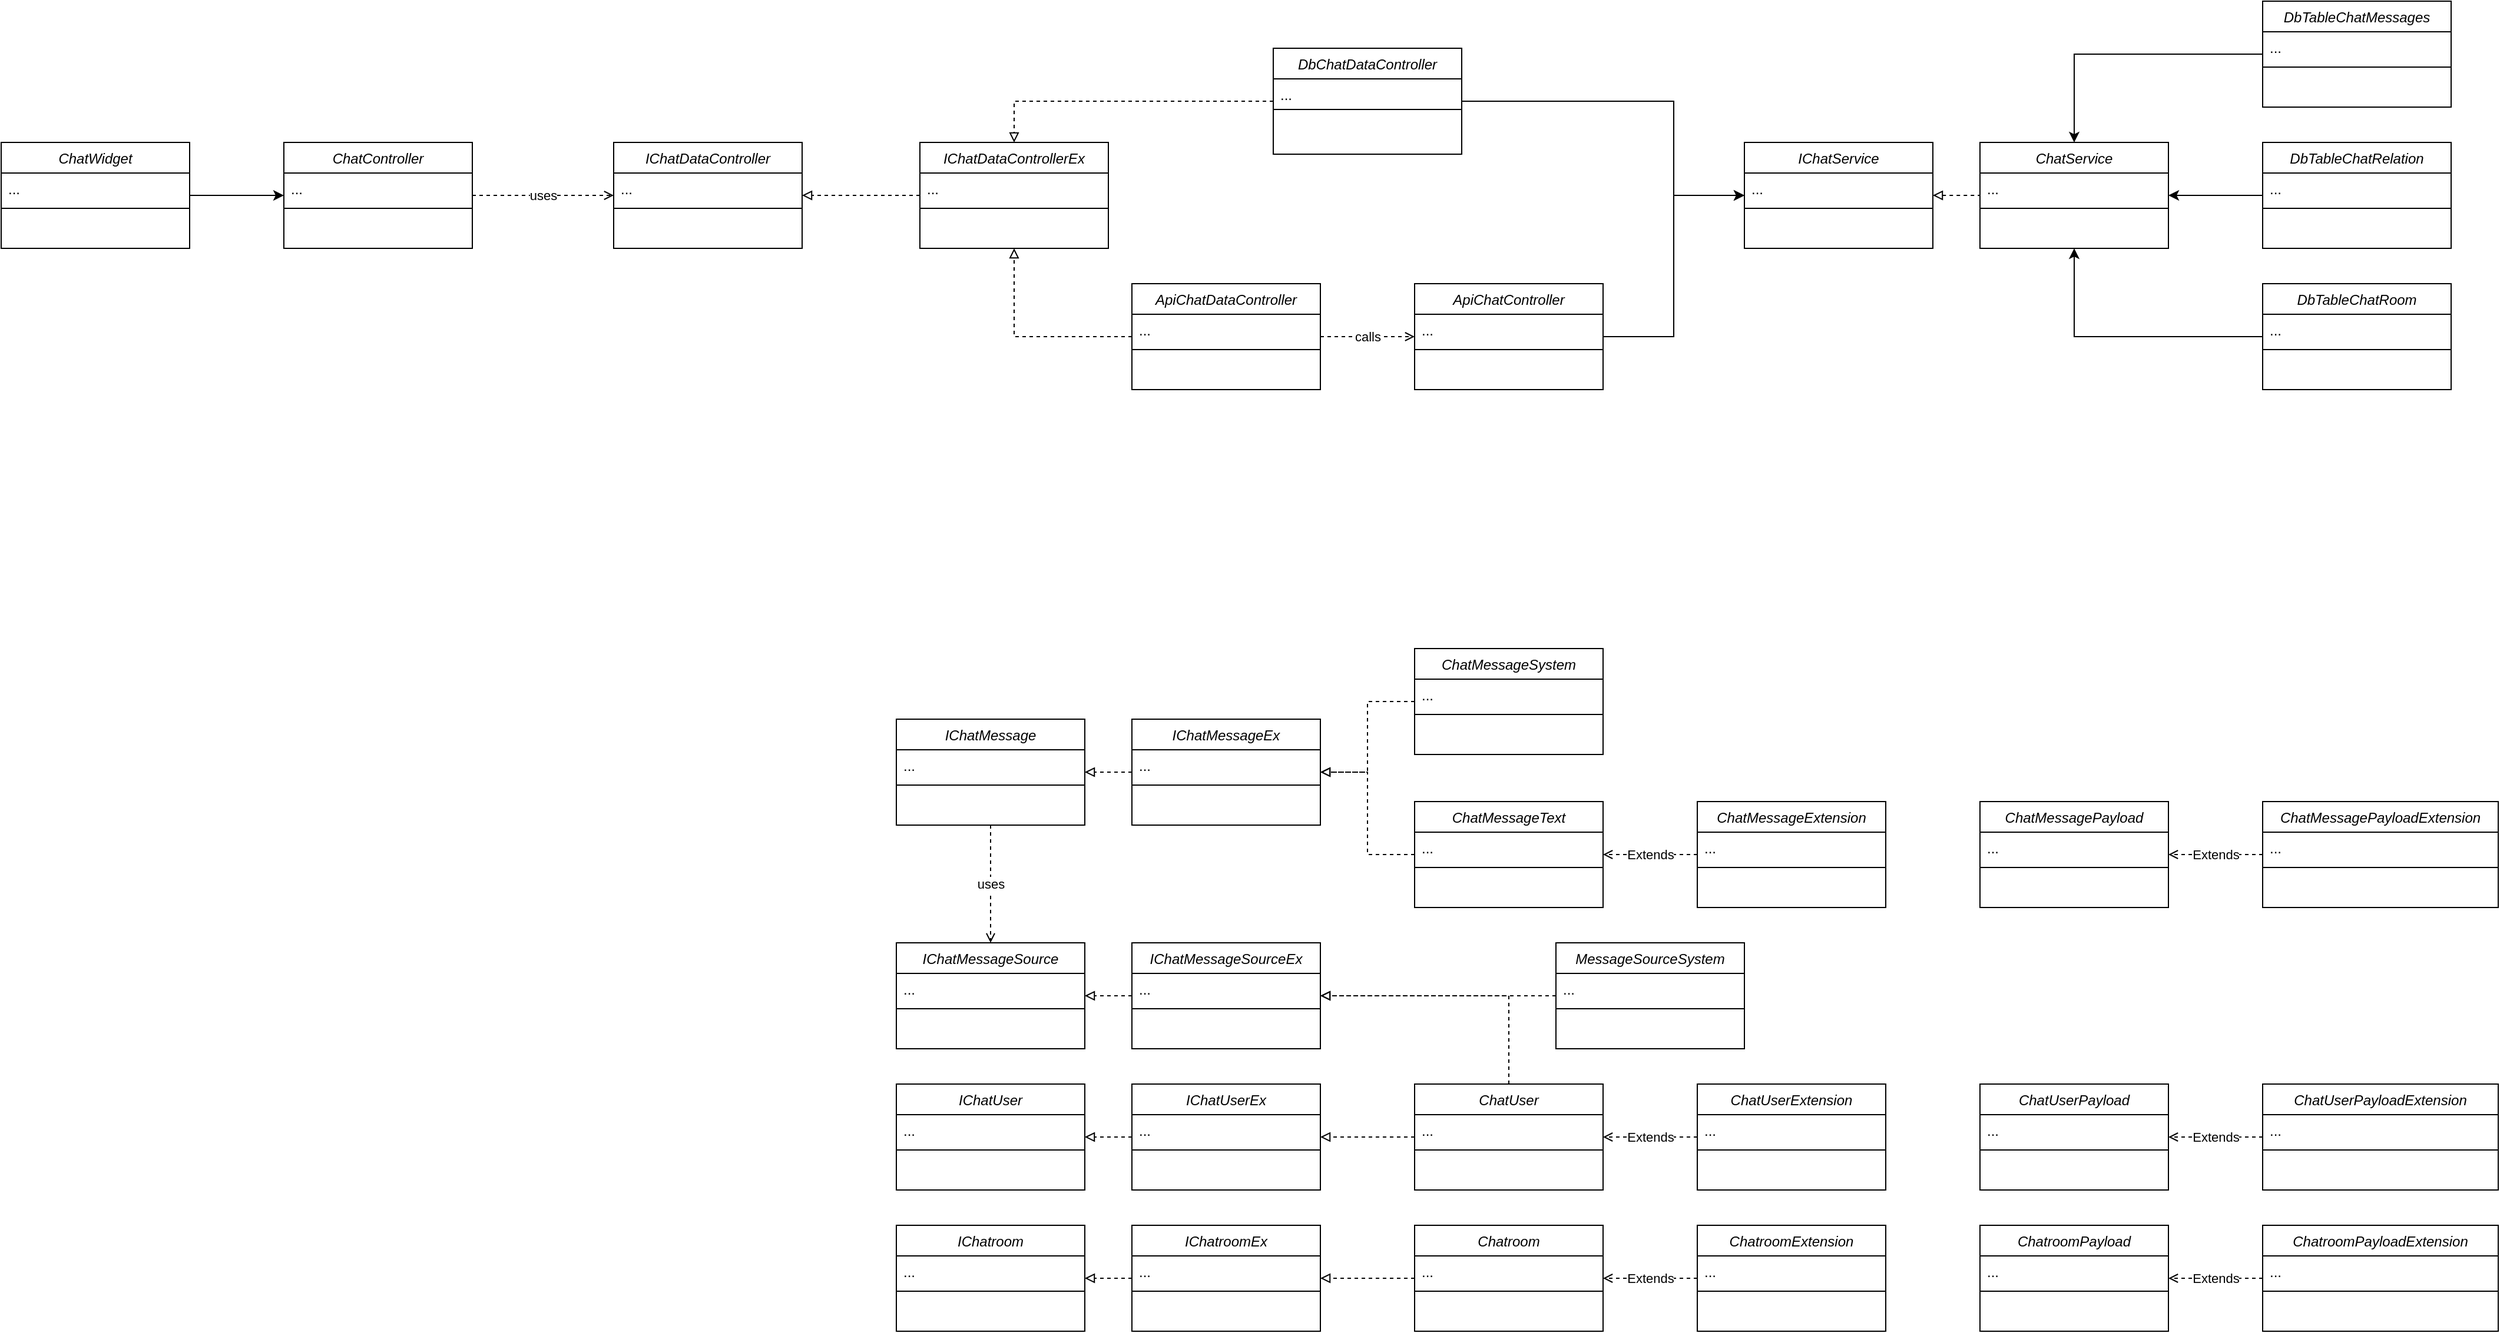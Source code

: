<mxfile version="24.3.1" type="github">
  <diagram id="C5RBs43oDa-KdzZeNtuy" name="Page-1">
    <mxGraphModel dx="3088" dy="738" grid="1" gridSize="10" guides="1" tooltips="1" connect="1" arrows="1" fold="1" page="1" pageScale="1" pageWidth="827" pageHeight="1169" math="0" shadow="0">
      <root>
        <mxCell id="WIyWlLk6GJQsqaUBKTNV-0" />
        <mxCell id="WIyWlLk6GJQsqaUBKTNV-1" parent="WIyWlLk6GJQsqaUBKTNV-0" />
        <mxCell id="uDCpkS0-Snbd7rQJPHkI-6" value="ChatMessagePayload" style="swimlane;fontStyle=2;align=center;verticalAlign=top;childLayout=stackLayout;horizontal=1;startSize=26;horizontalStack=0;resizeParent=1;resizeLast=0;collapsible=1;marginBottom=0;rounded=0;shadow=0;strokeWidth=1;" vertex="1" parent="WIyWlLk6GJQsqaUBKTNV-1">
          <mxGeometry x="400" y="800" width="160" height="90" as="geometry">
            <mxRectangle x="230" y="140" width="160" height="26" as="alternateBounds" />
          </mxGeometry>
        </mxCell>
        <mxCell id="uDCpkS0-Snbd7rQJPHkI-7" value="..." style="text;align=left;verticalAlign=top;spacingLeft=4;spacingRight=4;overflow=hidden;rotatable=0;points=[[0,0.5],[1,0.5]];portConstraint=eastwest;" vertex="1" parent="uDCpkS0-Snbd7rQJPHkI-6">
          <mxGeometry y="26" width="160" height="26" as="geometry" />
        </mxCell>
        <mxCell id="uDCpkS0-Snbd7rQJPHkI-10" value="" style="line;html=1;strokeWidth=1;align=left;verticalAlign=middle;spacingTop=-1;spacingLeft=3;spacingRight=3;rotatable=0;labelPosition=right;points=[];portConstraint=eastwest;" vertex="1" parent="uDCpkS0-Snbd7rQJPHkI-6">
          <mxGeometry y="52" width="160" height="8" as="geometry" />
        </mxCell>
        <mxCell id="uDCpkS0-Snbd7rQJPHkI-70" style="edgeStyle=orthogonalEdgeStyle;rounded=0;orthogonalLoop=1;jettySize=auto;html=1;endArrow=block;endFill=0;dashed=1;" edge="1" parent="WIyWlLk6GJQsqaUBKTNV-1" source="uDCpkS0-Snbd7rQJPHkI-12" target="uDCpkS0-Snbd7rQJPHkI-49">
          <mxGeometry relative="1" as="geometry" />
        </mxCell>
        <mxCell id="uDCpkS0-Snbd7rQJPHkI-12" value="ChatMessageText" style="swimlane;fontStyle=2;align=center;verticalAlign=top;childLayout=stackLayout;horizontal=1;startSize=26;horizontalStack=0;resizeParent=1;resizeLast=0;collapsible=1;marginBottom=0;rounded=0;shadow=0;strokeWidth=1;" vertex="1" parent="WIyWlLk6GJQsqaUBKTNV-1">
          <mxGeometry x="-80" y="800" width="160" height="90" as="geometry">
            <mxRectangle x="230" y="140" width="160" height="26" as="alternateBounds" />
          </mxGeometry>
        </mxCell>
        <mxCell id="uDCpkS0-Snbd7rQJPHkI-13" value="..." style="text;align=left;verticalAlign=top;spacingLeft=4;spacingRight=4;overflow=hidden;rotatable=0;points=[[0,0.5],[1,0.5]];portConstraint=eastwest;" vertex="1" parent="uDCpkS0-Snbd7rQJPHkI-12">
          <mxGeometry y="26" width="160" height="26" as="geometry" />
        </mxCell>
        <mxCell id="uDCpkS0-Snbd7rQJPHkI-14" value="" style="line;html=1;strokeWidth=1;align=left;verticalAlign=middle;spacingTop=-1;spacingLeft=3;spacingRight=3;rotatable=0;labelPosition=right;points=[];portConstraint=eastwest;" vertex="1" parent="uDCpkS0-Snbd7rQJPHkI-12">
          <mxGeometry y="52" width="160" height="8" as="geometry" />
        </mxCell>
        <mxCell id="uDCpkS0-Snbd7rQJPHkI-15" value="ChatMessageExtension" style="swimlane;fontStyle=2;align=center;verticalAlign=top;childLayout=stackLayout;horizontal=1;startSize=26;horizontalStack=0;resizeParent=1;resizeLast=0;collapsible=1;marginBottom=0;rounded=0;shadow=0;strokeWidth=1;" vertex="1" parent="WIyWlLk6GJQsqaUBKTNV-1">
          <mxGeometry x="160" y="800" width="160" height="90" as="geometry">
            <mxRectangle x="230" y="140" width="160" height="26" as="alternateBounds" />
          </mxGeometry>
        </mxCell>
        <mxCell id="uDCpkS0-Snbd7rQJPHkI-16" value="..." style="text;align=left;verticalAlign=top;spacingLeft=4;spacingRight=4;overflow=hidden;rotatable=0;points=[[0,0.5],[1,0.5]];portConstraint=eastwest;" vertex="1" parent="uDCpkS0-Snbd7rQJPHkI-15">
          <mxGeometry y="26" width="160" height="26" as="geometry" />
        </mxCell>
        <mxCell id="uDCpkS0-Snbd7rQJPHkI-17" value="" style="line;html=1;strokeWidth=1;align=left;verticalAlign=middle;spacingTop=-1;spacingLeft=3;spacingRight=3;rotatable=0;labelPosition=right;points=[];portConstraint=eastwest;" vertex="1" parent="uDCpkS0-Snbd7rQJPHkI-15">
          <mxGeometry y="52" width="160" height="8" as="geometry" />
        </mxCell>
        <mxCell id="uDCpkS0-Snbd7rQJPHkI-18" value="ChatroomExtension" style="swimlane;fontStyle=2;align=center;verticalAlign=top;childLayout=stackLayout;horizontal=1;startSize=26;horizontalStack=0;resizeParent=1;resizeLast=0;collapsible=1;marginBottom=0;rounded=0;shadow=0;strokeWidth=1;" vertex="1" parent="WIyWlLk6GJQsqaUBKTNV-1">
          <mxGeometry x="160" y="1160" width="160" height="90" as="geometry">
            <mxRectangle x="230" y="140" width="160" height="26" as="alternateBounds" />
          </mxGeometry>
        </mxCell>
        <mxCell id="uDCpkS0-Snbd7rQJPHkI-19" value="..." style="text;align=left;verticalAlign=top;spacingLeft=4;spacingRight=4;overflow=hidden;rotatable=0;points=[[0,0.5],[1,0.5]];portConstraint=eastwest;" vertex="1" parent="uDCpkS0-Snbd7rQJPHkI-18">
          <mxGeometry y="26" width="160" height="26" as="geometry" />
        </mxCell>
        <mxCell id="uDCpkS0-Snbd7rQJPHkI-20" value="" style="line;html=1;strokeWidth=1;align=left;verticalAlign=middle;spacingTop=-1;spacingLeft=3;spacingRight=3;rotatable=0;labelPosition=right;points=[];portConstraint=eastwest;" vertex="1" parent="uDCpkS0-Snbd7rQJPHkI-18">
          <mxGeometry y="52" width="160" height="8" as="geometry" />
        </mxCell>
        <mxCell id="uDCpkS0-Snbd7rQJPHkI-21" value="ChatUserExtension" style="swimlane;fontStyle=2;align=center;verticalAlign=top;childLayout=stackLayout;horizontal=1;startSize=26;horizontalStack=0;resizeParent=1;resizeLast=0;collapsible=1;marginBottom=0;rounded=0;shadow=0;strokeWidth=1;" vertex="1" parent="WIyWlLk6GJQsqaUBKTNV-1">
          <mxGeometry x="160" y="1040" width="160" height="90" as="geometry">
            <mxRectangle x="230" y="140" width="160" height="26" as="alternateBounds" />
          </mxGeometry>
        </mxCell>
        <mxCell id="uDCpkS0-Snbd7rQJPHkI-22" value="..." style="text;align=left;verticalAlign=top;spacingLeft=4;spacingRight=4;overflow=hidden;rotatable=0;points=[[0,0.5],[1,0.5]];portConstraint=eastwest;" vertex="1" parent="uDCpkS0-Snbd7rQJPHkI-21">
          <mxGeometry y="26" width="160" height="26" as="geometry" />
        </mxCell>
        <mxCell id="uDCpkS0-Snbd7rQJPHkI-23" value="" style="line;html=1;strokeWidth=1;align=left;verticalAlign=middle;spacingTop=-1;spacingLeft=3;spacingRight=3;rotatable=0;labelPosition=right;points=[];portConstraint=eastwest;" vertex="1" parent="uDCpkS0-Snbd7rQJPHkI-21">
          <mxGeometry y="52" width="160" height="8" as="geometry" />
        </mxCell>
        <mxCell id="uDCpkS0-Snbd7rQJPHkI-24" value="ChatroomPayload" style="swimlane;fontStyle=2;align=center;verticalAlign=top;childLayout=stackLayout;horizontal=1;startSize=26;horizontalStack=0;resizeParent=1;resizeLast=0;collapsible=1;marginBottom=0;rounded=0;shadow=0;strokeWidth=1;" vertex="1" parent="WIyWlLk6GJQsqaUBKTNV-1">
          <mxGeometry x="400" y="1160" width="160" height="90" as="geometry">
            <mxRectangle x="230" y="140" width="160" height="26" as="alternateBounds" />
          </mxGeometry>
        </mxCell>
        <mxCell id="uDCpkS0-Snbd7rQJPHkI-25" value="..." style="text;align=left;verticalAlign=top;spacingLeft=4;spacingRight=4;overflow=hidden;rotatable=0;points=[[0,0.5],[1,0.5]];portConstraint=eastwest;" vertex="1" parent="uDCpkS0-Snbd7rQJPHkI-24">
          <mxGeometry y="26" width="160" height="26" as="geometry" />
        </mxCell>
        <mxCell id="uDCpkS0-Snbd7rQJPHkI-26" value="" style="line;html=1;strokeWidth=1;align=left;verticalAlign=middle;spacingTop=-1;spacingLeft=3;spacingRight=3;rotatable=0;labelPosition=right;points=[];portConstraint=eastwest;" vertex="1" parent="uDCpkS0-Snbd7rQJPHkI-24">
          <mxGeometry y="52" width="160" height="8" as="geometry" />
        </mxCell>
        <mxCell id="uDCpkS0-Snbd7rQJPHkI-27" value="ChatUserPayload" style="swimlane;fontStyle=2;align=center;verticalAlign=top;childLayout=stackLayout;horizontal=1;startSize=26;horizontalStack=0;resizeParent=1;resizeLast=0;collapsible=1;marginBottom=0;rounded=0;shadow=0;strokeWidth=1;" vertex="1" parent="WIyWlLk6GJQsqaUBKTNV-1">
          <mxGeometry x="400" y="1040" width="160" height="90" as="geometry">
            <mxRectangle x="230" y="140" width="160" height="26" as="alternateBounds" />
          </mxGeometry>
        </mxCell>
        <mxCell id="uDCpkS0-Snbd7rQJPHkI-28" value="..." style="text;align=left;verticalAlign=top;spacingLeft=4;spacingRight=4;overflow=hidden;rotatable=0;points=[[0,0.5],[1,0.5]];portConstraint=eastwest;" vertex="1" parent="uDCpkS0-Snbd7rQJPHkI-27">
          <mxGeometry y="26" width="160" height="26" as="geometry" />
        </mxCell>
        <mxCell id="uDCpkS0-Snbd7rQJPHkI-29" value="" style="line;html=1;strokeWidth=1;align=left;verticalAlign=middle;spacingTop=-1;spacingLeft=3;spacingRight=3;rotatable=0;labelPosition=right;points=[];portConstraint=eastwest;" vertex="1" parent="uDCpkS0-Snbd7rQJPHkI-27">
          <mxGeometry y="52" width="160" height="8" as="geometry" />
        </mxCell>
        <mxCell id="uDCpkS0-Snbd7rQJPHkI-62" value="Extends" style="edgeStyle=orthogonalEdgeStyle;rounded=0;orthogonalLoop=1;jettySize=auto;html=1;endArrow=open;endFill=0;dashed=1;" edge="1" parent="WIyWlLk6GJQsqaUBKTNV-1" source="uDCpkS0-Snbd7rQJPHkI-30" target="uDCpkS0-Snbd7rQJPHkI-6">
          <mxGeometry relative="1" as="geometry" />
        </mxCell>
        <mxCell id="uDCpkS0-Snbd7rQJPHkI-30" value="ChatMessagePayloadExtension" style="swimlane;fontStyle=2;align=center;verticalAlign=top;childLayout=stackLayout;horizontal=1;startSize=26;horizontalStack=0;resizeParent=1;resizeLast=0;collapsible=1;marginBottom=0;rounded=0;shadow=0;strokeWidth=1;" vertex="1" parent="WIyWlLk6GJQsqaUBKTNV-1">
          <mxGeometry x="640" y="800" width="200" height="90" as="geometry">
            <mxRectangle x="230" y="140" width="160" height="26" as="alternateBounds" />
          </mxGeometry>
        </mxCell>
        <mxCell id="uDCpkS0-Snbd7rQJPHkI-31" value="..." style="text;align=left;verticalAlign=top;spacingLeft=4;spacingRight=4;overflow=hidden;rotatable=0;points=[[0,0.5],[1,0.5]];portConstraint=eastwest;" vertex="1" parent="uDCpkS0-Snbd7rQJPHkI-30">
          <mxGeometry y="26" width="200" height="26" as="geometry" />
        </mxCell>
        <mxCell id="uDCpkS0-Snbd7rQJPHkI-32" value="" style="line;html=1;strokeWidth=1;align=left;verticalAlign=middle;spacingTop=-1;spacingLeft=3;spacingRight=3;rotatable=0;labelPosition=right;points=[];portConstraint=eastwest;" vertex="1" parent="uDCpkS0-Snbd7rQJPHkI-30">
          <mxGeometry y="52" width="200" height="8" as="geometry" />
        </mxCell>
        <mxCell id="uDCpkS0-Snbd7rQJPHkI-33" value="ChatroomPayloadExtension" style="swimlane;fontStyle=2;align=center;verticalAlign=top;childLayout=stackLayout;horizontal=1;startSize=26;horizontalStack=0;resizeParent=1;resizeLast=0;collapsible=1;marginBottom=0;rounded=0;shadow=0;strokeWidth=1;" vertex="1" parent="WIyWlLk6GJQsqaUBKTNV-1">
          <mxGeometry x="640" y="1160" width="200" height="90" as="geometry">
            <mxRectangle x="230" y="140" width="160" height="26" as="alternateBounds" />
          </mxGeometry>
        </mxCell>
        <mxCell id="uDCpkS0-Snbd7rQJPHkI-34" value="..." style="text;align=left;verticalAlign=top;spacingLeft=4;spacingRight=4;overflow=hidden;rotatable=0;points=[[0,0.5],[1,0.5]];portConstraint=eastwest;" vertex="1" parent="uDCpkS0-Snbd7rQJPHkI-33">
          <mxGeometry y="26" width="200" height="26" as="geometry" />
        </mxCell>
        <mxCell id="uDCpkS0-Snbd7rQJPHkI-35" value="" style="line;html=1;strokeWidth=1;align=left;verticalAlign=middle;spacingTop=-1;spacingLeft=3;spacingRight=3;rotatable=0;labelPosition=right;points=[];portConstraint=eastwest;" vertex="1" parent="uDCpkS0-Snbd7rQJPHkI-33">
          <mxGeometry y="52" width="200" height="8" as="geometry" />
        </mxCell>
        <mxCell id="uDCpkS0-Snbd7rQJPHkI-36" value="ChatUserPayloadExtension" style="swimlane;fontStyle=2;align=center;verticalAlign=top;childLayout=stackLayout;horizontal=1;startSize=26;horizontalStack=0;resizeParent=1;resizeLast=0;collapsible=1;marginBottom=0;rounded=0;shadow=0;strokeWidth=1;" vertex="1" parent="WIyWlLk6GJQsqaUBKTNV-1">
          <mxGeometry x="640" y="1040" width="200" height="90" as="geometry">
            <mxRectangle x="230" y="140" width="160" height="26" as="alternateBounds" />
          </mxGeometry>
        </mxCell>
        <mxCell id="uDCpkS0-Snbd7rQJPHkI-37" value="..." style="text;align=left;verticalAlign=top;spacingLeft=4;spacingRight=4;overflow=hidden;rotatable=0;points=[[0,0.5],[1,0.5]];portConstraint=eastwest;" vertex="1" parent="uDCpkS0-Snbd7rQJPHkI-36">
          <mxGeometry y="26" width="200" height="26" as="geometry" />
        </mxCell>
        <mxCell id="uDCpkS0-Snbd7rQJPHkI-38" value="" style="line;html=1;strokeWidth=1;align=left;verticalAlign=middle;spacingTop=-1;spacingLeft=3;spacingRight=3;rotatable=0;labelPosition=right;points=[];portConstraint=eastwest;" vertex="1" parent="uDCpkS0-Snbd7rQJPHkI-36">
          <mxGeometry y="52" width="200" height="8" as="geometry" />
        </mxCell>
        <mxCell id="uDCpkS0-Snbd7rQJPHkI-71" style="edgeStyle=orthogonalEdgeStyle;rounded=0;orthogonalLoop=1;jettySize=auto;html=1;endArrow=block;endFill=0;dashed=1;" edge="1" parent="WIyWlLk6GJQsqaUBKTNV-1" source="uDCpkS0-Snbd7rQJPHkI-39" target="uDCpkS0-Snbd7rQJPHkI-52">
          <mxGeometry relative="1" as="geometry" />
        </mxCell>
        <mxCell id="uDCpkS0-Snbd7rQJPHkI-39" value="Chatroom" style="swimlane;fontStyle=2;align=center;verticalAlign=top;childLayout=stackLayout;horizontal=1;startSize=26;horizontalStack=0;resizeParent=1;resizeLast=0;collapsible=1;marginBottom=0;rounded=0;shadow=0;strokeWidth=1;" vertex="1" parent="WIyWlLk6GJQsqaUBKTNV-1">
          <mxGeometry x="-80" y="1160" width="160" height="90" as="geometry">
            <mxRectangle x="230" y="140" width="160" height="26" as="alternateBounds" />
          </mxGeometry>
        </mxCell>
        <mxCell id="uDCpkS0-Snbd7rQJPHkI-40" value="..." style="text;align=left;verticalAlign=top;spacingLeft=4;spacingRight=4;overflow=hidden;rotatable=0;points=[[0,0.5],[1,0.5]];portConstraint=eastwest;" vertex="1" parent="uDCpkS0-Snbd7rQJPHkI-39">
          <mxGeometry y="26" width="160" height="26" as="geometry" />
        </mxCell>
        <mxCell id="uDCpkS0-Snbd7rQJPHkI-41" value="" style="line;html=1;strokeWidth=1;align=left;verticalAlign=middle;spacingTop=-1;spacingLeft=3;spacingRight=3;rotatable=0;labelPosition=right;points=[];portConstraint=eastwest;" vertex="1" parent="uDCpkS0-Snbd7rQJPHkI-39">
          <mxGeometry y="52" width="160" height="8" as="geometry" />
        </mxCell>
        <mxCell id="uDCpkS0-Snbd7rQJPHkI-72" style="edgeStyle=orthogonalEdgeStyle;rounded=0;orthogonalLoop=1;jettySize=auto;html=1;endArrow=block;endFill=0;dashed=1;" edge="1" parent="WIyWlLk6GJQsqaUBKTNV-1" source="uDCpkS0-Snbd7rQJPHkI-42" target="uDCpkS0-Snbd7rQJPHkI-58">
          <mxGeometry relative="1" as="geometry" />
        </mxCell>
        <mxCell id="uDCpkS0-Snbd7rQJPHkI-93" style="edgeStyle=orthogonalEdgeStyle;rounded=0;orthogonalLoop=1;jettySize=auto;html=1;endArrow=block;endFill=0;dashed=1;" edge="1" parent="WIyWlLk6GJQsqaUBKTNV-1" source="uDCpkS0-Snbd7rQJPHkI-42" target="uDCpkS0-Snbd7rQJPHkI-86">
          <mxGeometry relative="1" as="geometry">
            <Array as="points">
              <mxPoint y="965" />
            </Array>
          </mxGeometry>
        </mxCell>
        <mxCell id="uDCpkS0-Snbd7rQJPHkI-42" value="ChatUser" style="swimlane;fontStyle=2;align=center;verticalAlign=top;childLayout=stackLayout;horizontal=1;startSize=26;horizontalStack=0;resizeParent=1;resizeLast=0;collapsible=1;marginBottom=0;rounded=0;shadow=0;strokeWidth=1;" vertex="1" parent="WIyWlLk6GJQsqaUBKTNV-1">
          <mxGeometry x="-80" y="1040" width="160" height="90" as="geometry">
            <mxRectangle x="230" y="140" width="160" height="26" as="alternateBounds" />
          </mxGeometry>
        </mxCell>
        <mxCell id="uDCpkS0-Snbd7rQJPHkI-43" value="..." style="text;align=left;verticalAlign=top;spacingLeft=4;spacingRight=4;overflow=hidden;rotatable=0;points=[[0,0.5],[1,0.5]];portConstraint=eastwest;" vertex="1" parent="uDCpkS0-Snbd7rQJPHkI-42">
          <mxGeometry y="26" width="160" height="26" as="geometry" />
        </mxCell>
        <mxCell id="uDCpkS0-Snbd7rQJPHkI-44" value="" style="line;html=1;strokeWidth=1;align=left;verticalAlign=middle;spacingTop=-1;spacingLeft=3;spacingRight=3;rotatable=0;labelPosition=right;points=[];portConstraint=eastwest;" vertex="1" parent="uDCpkS0-Snbd7rQJPHkI-42">
          <mxGeometry y="52" width="160" height="8" as="geometry" />
        </mxCell>
        <mxCell id="uDCpkS0-Snbd7rQJPHkI-69" style="edgeStyle=orthogonalEdgeStyle;rounded=0;orthogonalLoop=1;jettySize=auto;html=1;endArrow=block;endFill=0;dashed=1;" edge="1" parent="WIyWlLk6GJQsqaUBKTNV-1" source="uDCpkS0-Snbd7rQJPHkI-45" target="uDCpkS0-Snbd7rQJPHkI-49">
          <mxGeometry relative="1" as="geometry" />
        </mxCell>
        <mxCell id="uDCpkS0-Snbd7rQJPHkI-45" value="ChatMessageSystem" style="swimlane;fontStyle=2;align=center;verticalAlign=top;childLayout=stackLayout;horizontal=1;startSize=26;horizontalStack=0;resizeParent=1;resizeLast=0;collapsible=1;marginBottom=0;rounded=0;shadow=0;strokeWidth=1;" vertex="1" parent="WIyWlLk6GJQsqaUBKTNV-1">
          <mxGeometry x="-80" y="670" width="160" height="90" as="geometry">
            <mxRectangle x="230" y="140" width="160" height="26" as="alternateBounds" />
          </mxGeometry>
        </mxCell>
        <mxCell id="uDCpkS0-Snbd7rQJPHkI-46" value="..." style="text;align=left;verticalAlign=top;spacingLeft=4;spacingRight=4;overflow=hidden;rotatable=0;points=[[0,0.5],[1,0.5]];portConstraint=eastwest;" vertex="1" parent="uDCpkS0-Snbd7rQJPHkI-45">
          <mxGeometry y="26" width="160" height="26" as="geometry" />
        </mxCell>
        <mxCell id="uDCpkS0-Snbd7rQJPHkI-47" value="" style="line;html=1;strokeWidth=1;align=left;verticalAlign=middle;spacingTop=-1;spacingLeft=3;spacingRight=3;rotatable=0;labelPosition=right;points=[];portConstraint=eastwest;" vertex="1" parent="uDCpkS0-Snbd7rQJPHkI-45">
          <mxGeometry y="52" width="160" height="8" as="geometry" />
        </mxCell>
        <mxCell id="uDCpkS0-Snbd7rQJPHkI-83" style="edgeStyle=orthogonalEdgeStyle;rounded=0;orthogonalLoop=1;jettySize=auto;html=1;endArrow=block;endFill=0;dashed=1;" edge="1" parent="WIyWlLk6GJQsqaUBKTNV-1" source="uDCpkS0-Snbd7rQJPHkI-49" target="uDCpkS0-Snbd7rQJPHkI-73">
          <mxGeometry relative="1" as="geometry" />
        </mxCell>
        <mxCell id="uDCpkS0-Snbd7rQJPHkI-49" value="IChatMessageEx" style="swimlane;fontStyle=2;align=center;verticalAlign=top;childLayout=stackLayout;horizontal=1;startSize=26;horizontalStack=0;resizeParent=1;resizeLast=0;collapsible=1;marginBottom=0;rounded=0;shadow=0;strokeWidth=1;" vertex="1" parent="WIyWlLk6GJQsqaUBKTNV-1">
          <mxGeometry x="-320" y="730" width="160" height="90" as="geometry">
            <mxRectangle x="230" y="140" width="160" height="26" as="alternateBounds" />
          </mxGeometry>
        </mxCell>
        <mxCell id="uDCpkS0-Snbd7rQJPHkI-50" value="..." style="text;align=left;verticalAlign=top;spacingLeft=4;spacingRight=4;overflow=hidden;rotatable=0;points=[[0,0.5],[1,0.5]];portConstraint=eastwest;" vertex="1" parent="uDCpkS0-Snbd7rQJPHkI-49">
          <mxGeometry y="26" width="160" height="26" as="geometry" />
        </mxCell>
        <mxCell id="uDCpkS0-Snbd7rQJPHkI-51" value="" style="line;html=1;strokeWidth=1;align=left;verticalAlign=middle;spacingTop=-1;spacingLeft=3;spacingRight=3;rotatable=0;labelPosition=right;points=[];portConstraint=eastwest;" vertex="1" parent="uDCpkS0-Snbd7rQJPHkI-49">
          <mxGeometry y="52" width="160" height="8" as="geometry" />
        </mxCell>
        <mxCell id="uDCpkS0-Snbd7rQJPHkI-82" style="edgeStyle=orthogonalEdgeStyle;rounded=0;orthogonalLoop=1;jettySize=auto;html=1;endArrow=block;endFill=0;dashed=1;" edge="1" parent="WIyWlLk6GJQsqaUBKTNV-1" source="uDCpkS0-Snbd7rQJPHkI-52" target="uDCpkS0-Snbd7rQJPHkI-76">
          <mxGeometry relative="1" as="geometry" />
        </mxCell>
        <mxCell id="uDCpkS0-Snbd7rQJPHkI-52" value="IChatroomEx" style="swimlane;fontStyle=2;align=center;verticalAlign=top;childLayout=stackLayout;horizontal=1;startSize=26;horizontalStack=0;resizeParent=1;resizeLast=0;collapsible=1;marginBottom=0;rounded=0;shadow=0;strokeWidth=1;" vertex="1" parent="WIyWlLk6GJQsqaUBKTNV-1">
          <mxGeometry x="-320" y="1160" width="160" height="90" as="geometry">
            <mxRectangle x="230" y="140" width="160" height="26" as="alternateBounds" />
          </mxGeometry>
        </mxCell>
        <mxCell id="uDCpkS0-Snbd7rQJPHkI-53" value="..." style="text;align=left;verticalAlign=top;spacingLeft=4;spacingRight=4;overflow=hidden;rotatable=0;points=[[0,0.5],[1,0.5]];portConstraint=eastwest;" vertex="1" parent="uDCpkS0-Snbd7rQJPHkI-52">
          <mxGeometry y="26" width="160" height="26" as="geometry" />
        </mxCell>
        <mxCell id="uDCpkS0-Snbd7rQJPHkI-54" value="" style="line;html=1;strokeWidth=1;align=left;verticalAlign=middle;spacingTop=-1;spacingLeft=3;spacingRight=3;rotatable=0;labelPosition=right;points=[];portConstraint=eastwest;" vertex="1" parent="uDCpkS0-Snbd7rQJPHkI-52">
          <mxGeometry y="52" width="160" height="8" as="geometry" />
        </mxCell>
        <mxCell id="uDCpkS0-Snbd7rQJPHkI-84" style="edgeStyle=orthogonalEdgeStyle;rounded=0;orthogonalLoop=1;jettySize=auto;html=1;endArrow=block;endFill=0;dashed=1;" edge="1" parent="WIyWlLk6GJQsqaUBKTNV-1" source="uDCpkS0-Snbd7rQJPHkI-58" target="uDCpkS0-Snbd7rQJPHkI-79">
          <mxGeometry relative="1" as="geometry" />
        </mxCell>
        <mxCell id="uDCpkS0-Snbd7rQJPHkI-58" value="IChatUserEx" style="swimlane;fontStyle=2;align=center;verticalAlign=top;childLayout=stackLayout;horizontal=1;startSize=26;horizontalStack=0;resizeParent=1;resizeLast=0;collapsible=1;marginBottom=0;rounded=0;shadow=0;strokeWidth=1;" vertex="1" parent="WIyWlLk6GJQsqaUBKTNV-1">
          <mxGeometry x="-320" y="1040" width="160" height="90" as="geometry">
            <mxRectangle x="230" y="140" width="160" height="26" as="alternateBounds" />
          </mxGeometry>
        </mxCell>
        <mxCell id="uDCpkS0-Snbd7rQJPHkI-59" value="..." style="text;align=left;verticalAlign=top;spacingLeft=4;spacingRight=4;overflow=hidden;rotatable=0;points=[[0,0.5],[1,0.5]];portConstraint=eastwest;" vertex="1" parent="uDCpkS0-Snbd7rQJPHkI-58">
          <mxGeometry y="26" width="160" height="26" as="geometry" />
        </mxCell>
        <mxCell id="uDCpkS0-Snbd7rQJPHkI-60" value="" style="line;html=1;strokeWidth=1;align=left;verticalAlign=middle;spacingTop=-1;spacingLeft=3;spacingRight=3;rotatable=0;labelPosition=right;points=[];portConstraint=eastwest;" vertex="1" parent="uDCpkS0-Snbd7rQJPHkI-58">
          <mxGeometry y="52" width="160" height="8" as="geometry" />
        </mxCell>
        <mxCell id="uDCpkS0-Snbd7rQJPHkI-63" value="Extends" style="edgeStyle=orthogonalEdgeStyle;rounded=0;orthogonalLoop=1;jettySize=auto;html=1;endArrow=open;endFill=0;dashed=1;" edge="1" parent="WIyWlLk6GJQsqaUBKTNV-1" source="uDCpkS0-Snbd7rQJPHkI-33" target="uDCpkS0-Snbd7rQJPHkI-24">
          <mxGeometry relative="1" as="geometry">
            <mxPoint x="640" y="1200" as="sourcePoint" />
            <mxPoint x="560" y="1200" as="targetPoint" />
          </mxGeometry>
        </mxCell>
        <mxCell id="uDCpkS0-Snbd7rQJPHkI-64" value="Extends" style="edgeStyle=orthogonalEdgeStyle;rounded=0;orthogonalLoop=1;jettySize=auto;html=1;endArrow=open;endFill=0;dashed=1;" edge="1" parent="WIyWlLk6GJQsqaUBKTNV-1" source="uDCpkS0-Snbd7rQJPHkI-36" target="uDCpkS0-Snbd7rQJPHkI-27">
          <mxGeometry relative="1" as="geometry">
            <mxPoint x="660" y="865" as="sourcePoint" />
            <mxPoint x="580" y="865" as="targetPoint" />
          </mxGeometry>
        </mxCell>
        <mxCell id="uDCpkS0-Snbd7rQJPHkI-66" value="Extends" style="edgeStyle=orthogonalEdgeStyle;rounded=0;orthogonalLoop=1;jettySize=auto;html=1;endArrow=open;endFill=0;dashed=1;" edge="1" parent="WIyWlLk6GJQsqaUBKTNV-1" source="uDCpkS0-Snbd7rQJPHkI-15" target="uDCpkS0-Snbd7rQJPHkI-12">
          <mxGeometry relative="1" as="geometry">
            <mxPoint x="670" y="875" as="sourcePoint" />
            <mxPoint x="590" y="875" as="targetPoint" />
          </mxGeometry>
        </mxCell>
        <mxCell id="uDCpkS0-Snbd7rQJPHkI-67" value="Extends" style="edgeStyle=orthogonalEdgeStyle;rounded=0;orthogonalLoop=1;jettySize=auto;html=1;endArrow=open;endFill=0;dashed=1;" edge="1" parent="WIyWlLk6GJQsqaUBKTNV-1" source="uDCpkS0-Snbd7rQJPHkI-18" target="uDCpkS0-Snbd7rQJPHkI-39">
          <mxGeometry relative="1" as="geometry">
            <mxPoint x="170" y="1095" as="sourcePoint" />
            <mxPoint x="90" y="1095" as="targetPoint" />
          </mxGeometry>
        </mxCell>
        <mxCell id="uDCpkS0-Snbd7rQJPHkI-68" value="Extends" style="edgeStyle=orthogonalEdgeStyle;rounded=0;orthogonalLoop=1;jettySize=auto;html=1;endArrow=open;endFill=0;dashed=1;" edge="1" parent="WIyWlLk6GJQsqaUBKTNV-1" source="uDCpkS0-Snbd7rQJPHkI-21" target="uDCpkS0-Snbd7rQJPHkI-42">
          <mxGeometry relative="1" as="geometry">
            <mxPoint x="180" y="865" as="sourcePoint" />
            <mxPoint x="100" y="865" as="targetPoint" />
          </mxGeometry>
        </mxCell>
        <mxCell id="uDCpkS0-Snbd7rQJPHkI-92" value="uses" style="edgeStyle=orthogonalEdgeStyle;rounded=0;orthogonalLoop=1;jettySize=auto;html=1;endArrow=open;endFill=0;dashed=1;" edge="1" parent="WIyWlLk6GJQsqaUBKTNV-1" source="uDCpkS0-Snbd7rQJPHkI-73" target="uDCpkS0-Snbd7rQJPHkI-89">
          <mxGeometry relative="1" as="geometry" />
        </mxCell>
        <mxCell id="uDCpkS0-Snbd7rQJPHkI-73" value="IChatMessage" style="swimlane;fontStyle=2;align=center;verticalAlign=top;childLayout=stackLayout;horizontal=1;startSize=26;horizontalStack=0;resizeParent=1;resizeLast=0;collapsible=1;marginBottom=0;rounded=0;shadow=0;strokeWidth=1;" vertex="1" parent="WIyWlLk6GJQsqaUBKTNV-1">
          <mxGeometry x="-520" y="730" width="160" height="90" as="geometry">
            <mxRectangle x="230" y="140" width="160" height="26" as="alternateBounds" />
          </mxGeometry>
        </mxCell>
        <mxCell id="uDCpkS0-Snbd7rQJPHkI-74" value="..." style="text;align=left;verticalAlign=top;spacingLeft=4;spacingRight=4;overflow=hidden;rotatable=0;points=[[0,0.5],[1,0.5]];portConstraint=eastwest;" vertex="1" parent="uDCpkS0-Snbd7rQJPHkI-73">
          <mxGeometry y="26" width="160" height="26" as="geometry" />
        </mxCell>
        <mxCell id="uDCpkS0-Snbd7rQJPHkI-75" value="" style="line;html=1;strokeWidth=1;align=left;verticalAlign=middle;spacingTop=-1;spacingLeft=3;spacingRight=3;rotatable=0;labelPosition=right;points=[];portConstraint=eastwest;" vertex="1" parent="uDCpkS0-Snbd7rQJPHkI-73">
          <mxGeometry y="52" width="160" height="8" as="geometry" />
        </mxCell>
        <mxCell id="uDCpkS0-Snbd7rQJPHkI-76" value="IChatroom" style="swimlane;fontStyle=2;align=center;verticalAlign=top;childLayout=stackLayout;horizontal=1;startSize=26;horizontalStack=0;resizeParent=1;resizeLast=0;collapsible=1;marginBottom=0;rounded=0;shadow=0;strokeWidth=1;" vertex="1" parent="WIyWlLk6GJQsqaUBKTNV-1">
          <mxGeometry x="-520" y="1160" width="160" height="90" as="geometry">
            <mxRectangle x="230" y="140" width="160" height="26" as="alternateBounds" />
          </mxGeometry>
        </mxCell>
        <mxCell id="uDCpkS0-Snbd7rQJPHkI-77" value="..." style="text;align=left;verticalAlign=top;spacingLeft=4;spacingRight=4;overflow=hidden;rotatable=0;points=[[0,0.5],[1,0.5]];portConstraint=eastwest;" vertex="1" parent="uDCpkS0-Snbd7rQJPHkI-76">
          <mxGeometry y="26" width="160" height="26" as="geometry" />
        </mxCell>
        <mxCell id="uDCpkS0-Snbd7rQJPHkI-78" value="" style="line;html=1;strokeWidth=1;align=left;verticalAlign=middle;spacingTop=-1;spacingLeft=3;spacingRight=3;rotatable=0;labelPosition=right;points=[];portConstraint=eastwest;" vertex="1" parent="uDCpkS0-Snbd7rQJPHkI-76">
          <mxGeometry y="52" width="160" height="8" as="geometry" />
        </mxCell>
        <mxCell id="uDCpkS0-Snbd7rQJPHkI-79" value="IChatUser" style="swimlane;fontStyle=2;align=center;verticalAlign=top;childLayout=stackLayout;horizontal=1;startSize=26;horizontalStack=0;resizeParent=1;resizeLast=0;collapsible=1;marginBottom=0;rounded=0;shadow=0;strokeWidth=1;" vertex="1" parent="WIyWlLk6GJQsqaUBKTNV-1">
          <mxGeometry x="-520" y="1040" width="160" height="90" as="geometry">
            <mxRectangle x="230" y="140" width="160" height="26" as="alternateBounds" />
          </mxGeometry>
        </mxCell>
        <mxCell id="uDCpkS0-Snbd7rQJPHkI-80" value="..." style="text;align=left;verticalAlign=top;spacingLeft=4;spacingRight=4;overflow=hidden;rotatable=0;points=[[0,0.5],[1,0.5]];portConstraint=eastwest;" vertex="1" parent="uDCpkS0-Snbd7rQJPHkI-79">
          <mxGeometry y="26" width="160" height="26" as="geometry" />
        </mxCell>
        <mxCell id="uDCpkS0-Snbd7rQJPHkI-81" value="" style="line;html=1;strokeWidth=1;align=left;verticalAlign=middle;spacingTop=-1;spacingLeft=3;spacingRight=3;rotatable=0;labelPosition=right;points=[];portConstraint=eastwest;" vertex="1" parent="uDCpkS0-Snbd7rQJPHkI-79">
          <mxGeometry y="52" width="160" height="8" as="geometry" />
        </mxCell>
        <mxCell id="uDCpkS0-Snbd7rQJPHkI-85" style="edgeStyle=orthogonalEdgeStyle;rounded=0;orthogonalLoop=1;jettySize=auto;html=1;endArrow=block;endFill=0;dashed=1;" edge="1" parent="WIyWlLk6GJQsqaUBKTNV-1" source="uDCpkS0-Snbd7rQJPHkI-86" target="uDCpkS0-Snbd7rQJPHkI-89">
          <mxGeometry relative="1" as="geometry" />
        </mxCell>
        <mxCell id="uDCpkS0-Snbd7rQJPHkI-86" value="IChatMessageSourceEx" style="swimlane;fontStyle=2;align=center;verticalAlign=top;childLayout=stackLayout;horizontal=1;startSize=26;horizontalStack=0;resizeParent=1;resizeLast=0;collapsible=1;marginBottom=0;rounded=0;shadow=0;strokeWidth=1;" vertex="1" parent="WIyWlLk6GJQsqaUBKTNV-1">
          <mxGeometry x="-320" y="920" width="160" height="90" as="geometry">
            <mxRectangle x="230" y="140" width="160" height="26" as="alternateBounds" />
          </mxGeometry>
        </mxCell>
        <mxCell id="uDCpkS0-Snbd7rQJPHkI-87" value="..." style="text;align=left;verticalAlign=top;spacingLeft=4;spacingRight=4;overflow=hidden;rotatable=0;points=[[0,0.5],[1,0.5]];portConstraint=eastwest;" vertex="1" parent="uDCpkS0-Snbd7rQJPHkI-86">
          <mxGeometry y="26" width="160" height="26" as="geometry" />
        </mxCell>
        <mxCell id="uDCpkS0-Snbd7rQJPHkI-88" value="" style="line;html=1;strokeWidth=1;align=left;verticalAlign=middle;spacingTop=-1;spacingLeft=3;spacingRight=3;rotatable=0;labelPosition=right;points=[];portConstraint=eastwest;" vertex="1" parent="uDCpkS0-Snbd7rQJPHkI-86">
          <mxGeometry y="52" width="160" height="8" as="geometry" />
        </mxCell>
        <mxCell id="uDCpkS0-Snbd7rQJPHkI-89" value="IChatMessageSource" style="swimlane;fontStyle=2;align=center;verticalAlign=top;childLayout=stackLayout;horizontal=1;startSize=26;horizontalStack=0;resizeParent=1;resizeLast=0;collapsible=1;marginBottom=0;rounded=0;shadow=0;strokeWidth=1;" vertex="1" parent="WIyWlLk6GJQsqaUBKTNV-1">
          <mxGeometry x="-520" y="920" width="160" height="90" as="geometry">
            <mxRectangle x="230" y="140" width="160" height="26" as="alternateBounds" />
          </mxGeometry>
        </mxCell>
        <mxCell id="uDCpkS0-Snbd7rQJPHkI-90" value="..." style="text;align=left;verticalAlign=top;spacingLeft=4;spacingRight=4;overflow=hidden;rotatable=0;points=[[0,0.5],[1,0.5]];portConstraint=eastwest;" vertex="1" parent="uDCpkS0-Snbd7rQJPHkI-89">
          <mxGeometry y="26" width="160" height="26" as="geometry" />
        </mxCell>
        <mxCell id="uDCpkS0-Snbd7rQJPHkI-91" value="" style="line;html=1;strokeWidth=1;align=left;verticalAlign=middle;spacingTop=-1;spacingLeft=3;spacingRight=3;rotatable=0;labelPosition=right;points=[];portConstraint=eastwest;" vertex="1" parent="uDCpkS0-Snbd7rQJPHkI-89">
          <mxGeometry y="52" width="160" height="8" as="geometry" />
        </mxCell>
        <mxCell id="uDCpkS0-Snbd7rQJPHkI-114" style="edgeStyle=orthogonalEdgeStyle;rounded=0;orthogonalLoop=1;jettySize=auto;html=1;" edge="1" parent="WIyWlLk6GJQsqaUBKTNV-1" source="uDCpkS0-Snbd7rQJPHkI-94" target="uDCpkS0-Snbd7rQJPHkI-103">
          <mxGeometry relative="1" as="geometry" />
        </mxCell>
        <mxCell id="uDCpkS0-Snbd7rQJPHkI-94" value="DbTableChatMessages" style="swimlane;fontStyle=2;align=center;verticalAlign=top;childLayout=stackLayout;horizontal=1;startSize=26;horizontalStack=0;resizeParent=1;resizeLast=0;collapsible=1;marginBottom=0;rounded=0;shadow=0;strokeWidth=1;" vertex="1" parent="WIyWlLk6GJQsqaUBKTNV-1">
          <mxGeometry x="640" y="120" width="160" height="90" as="geometry">
            <mxRectangle x="230" y="140" width="160" height="26" as="alternateBounds" />
          </mxGeometry>
        </mxCell>
        <mxCell id="uDCpkS0-Snbd7rQJPHkI-95" value="..." style="text;align=left;verticalAlign=top;spacingLeft=4;spacingRight=4;overflow=hidden;rotatable=0;points=[[0,0.5],[1,0.5]];portConstraint=eastwest;" vertex="1" parent="uDCpkS0-Snbd7rQJPHkI-94">
          <mxGeometry y="26" width="160" height="26" as="geometry" />
        </mxCell>
        <mxCell id="uDCpkS0-Snbd7rQJPHkI-96" value="" style="line;html=1;strokeWidth=1;align=left;verticalAlign=middle;spacingTop=-1;spacingLeft=3;spacingRight=3;rotatable=0;labelPosition=right;points=[];portConstraint=eastwest;" vertex="1" parent="uDCpkS0-Snbd7rQJPHkI-94">
          <mxGeometry y="52" width="160" height="8" as="geometry" />
        </mxCell>
        <mxCell id="uDCpkS0-Snbd7rQJPHkI-115" style="edgeStyle=orthogonalEdgeStyle;rounded=0;orthogonalLoop=1;jettySize=auto;html=1;" edge="1" parent="WIyWlLk6GJQsqaUBKTNV-1" source="uDCpkS0-Snbd7rQJPHkI-97" target="uDCpkS0-Snbd7rQJPHkI-103">
          <mxGeometry relative="1" as="geometry" />
        </mxCell>
        <mxCell id="uDCpkS0-Snbd7rQJPHkI-97" value="DbTableChatRelation" style="swimlane;fontStyle=2;align=center;verticalAlign=top;childLayout=stackLayout;horizontal=1;startSize=26;horizontalStack=0;resizeParent=1;resizeLast=0;collapsible=1;marginBottom=0;rounded=0;shadow=0;strokeWidth=1;" vertex="1" parent="WIyWlLk6GJQsqaUBKTNV-1">
          <mxGeometry x="640" y="240" width="160" height="90" as="geometry">
            <mxRectangle x="230" y="140" width="160" height="26" as="alternateBounds" />
          </mxGeometry>
        </mxCell>
        <mxCell id="uDCpkS0-Snbd7rQJPHkI-98" value="..." style="text;align=left;verticalAlign=top;spacingLeft=4;spacingRight=4;overflow=hidden;rotatable=0;points=[[0,0.5],[1,0.5]];portConstraint=eastwest;" vertex="1" parent="uDCpkS0-Snbd7rQJPHkI-97">
          <mxGeometry y="26" width="160" height="26" as="geometry" />
        </mxCell>
        <mxCell id="uDCpkS0-Snbd7rQJPHkI-99" value="" style="line;html=1;strokeWidth=1;align=left;verticalAlign=middle;spacingTop=-1;spacingLeft=3;spacingRight=3;rotatable=0;labelPosition=right;points=[];portConstraint=eastwest;" vertex="1" parent="uDCpkS0-Snbd7rQJPHkI-97">
          <mxGeometry y="52" width="160" height="8" as="geometry" />
        </mxCell>
        <mxCell id="uDCpkS0-Snbd7rQJPHkI-116" style="edgeStyle=orthogonalEdgeStyle;rounded=0;orthogonalLoop=1;jettySize=auto;html=1;" edge="1" parent="WIyWlLk6GJQsqaUBKTNV-1" source="uDCpkS0-Snbd7rQJPHkI-100" target="uDCpkS0-Snbd7rQJPHkI-103">
          <mxGeometry relative="1" as="geometry" />
        </mxCell>
        <mxCell id="uDCpkS0-Snbd7rQJPHkI-100" value="DbTableChatRoom" style="swimlane;fontStyle=2;align=center;verticalAlign=top;childLayout=stackLayout;horizontal=1;startSize=26;horizontalStack=0;resizeParent=1;resizeLast=0;collapsible=1;marginBottom=0;rounded=0;shadow=0;strokeWidth=1;" vertex="1" parent="WIyWlLk6GJQsqaUBKTNV-1">
          <mxGeometry x="640" y="360" width="160" height="90" as="geometry">
            <mxRectangle x="230" y="140" width="160" height="26" as="alternateBounds" />
          </mxGeometry>
        </mxCell>
        <mxCell id="uDCpkS0-Snbd7rQJPHkI-101" value="..." style="text;align=left;verticalAlign=top;spacingLeft=4;spacingRight=4;overflow=hidden;rotatable=0;points=[[0,0.5],[1,0.5]];portConstraint=eastwest;" vertex="1" parent="uDCpkS0-Snbd7rQJPHkI-100">
          <mxGeometry y="26" width="160" height="26" as="geometry" />
        </mxCell>
        <mxCell id="uDCpkS0-Snbd7rQJPHkI-102" value="" style="line;html=1;strokeWidth=1;align=left;verticalAlign=middle;spacingTop=-1;spacingLeft=3;spacingRight=3;rotatable=0;labelPosition=right;points=[];portConstraint=eastwest;" vertex="1" parent="uDCpkS0-Snbd7rQJPHkI-100">
          <mxGeometry y="52" width="160" height="8" as="geometry" />
        </mxCell>
        <mxCell id="uDCpkS0-Snbd7rQJPHkI-103" value="ChatService" style="swimlane;fontStyle=2;align=center;verticalAlign=top;childLayout=stackLayout;horizontal=1;startSize=26;horizontalStack=0;resizeParent=1;resizeLast=0;collapsible=1;marginBottom=0;rounded=0;shadow=0;strokeWidth=1;" vertex="1" parent="WIyWlLk6GJQsqaUBKTNV-1">
          <mxGeometry x="400" y="240" width="160" height="90" as="geometry">
            <mxRectangle x="230" y="140" width="160" height="26" as="alternateBounds" />
          </mxGeometry>
        </mxCell>
        <mxCell id="uDCpkS0-Snbd7rQJPHkI-104" value="..." style="text;align=left;verticalAlign=top;spacingLeft=4;spacingRight=4;overflow=hidden;rotatable=0;points=[[0,0.5],[1,0.5]];portConstraint=eastwest;" vertex="1" parent="uDCpkS0-Snbd7rQJPHkI-103">
          <mxGeometry y="26" width="160" height="26" as="geometry" />
        </mxCell>
        <mxCell id="uDCpkS0-Snbd7rQJPHkI-105" value="" style="line;html=1;strokeWidth=1;align=left;verticalAlign=middle;spacingTop=-1;spacingLeft=3;spacingRight=3;rotatable=0;labelPosition=right;points=[];portConstraint=eastwest;" vertex="1" parent="uDCpkS0-Snbd7rQJPHkI-103">
          <mxGeometry y="52" width="160" height="8" as="geometry" />
        </mxCell>
        <mxCell id="uDCpkS0-Snbd7rQJPHkI-112" style="edgeStyle=orthogonalEdgeStyle;rounded=0;orthogonalLoop=1;jettySize=auto;html=1;dashed=1;endArrow=none;endFill=0;startArrow=block;startFill=0;" edge="1" parent="WIyWlLk6GJQsqaUBKTNV-1" source="uDCpkS0-Snbd7rQJPHkI-109" target="uDCpkS0-Snbd7rQJPHkI-103">
          <mxGeometry relative="1" as="geometry" />
        </mxCell>
        <mxCell id="uDCpkS0-Snbd7rQJPHkI-109" value="IChatService" style="swimlane;fontStyle=2;align=center;verticalAlign=top;childLayout=stackLayout;horizontal=1;startSize=26;horizontalStack=0;resizeParent=1;resizeLast=0;collapsible=1;marginBottom=0;rounded=0;shadow=0;strokeWidth=1;" vertex="1" parent="WIyWlLk6GJQsqaUBKTNV-1">
          <mxGeometry x="200" y="240" width="160" height="90" as="geometry">
            <mxRectangle x="230" y="140" width="160" height="26" as="alternateBounds" />
          </mxGeometry>
        </mxCell>
        <mxCell id="uDCpkS0-Snbd7rQJPHkI-110" value="..." style="text;align=left;verticalAlign=top;spacingLeft=4;spacingRight=4;overflow=hidden;rotatable=0;points=[[0,0.5],[1,0.5]];portConstraint=eastwest;" vertex="1" parent="uDCpkS0-Snbd7rQJPHkI-109">
          <mxGeometry y="26" width="160" height="26" as="geometry" />
        </mxCell>
        <mxCell id="uDCpkS0-Snbd7rQJPHkI-111" value="" style="line;html=1;strokeWidth=1;align=left;verticalAlign=middle;spacingTop=-1;spacingLeft=3;spacingRight=3;rotatable=0;labelPosition=right;points=[];portConstraint=eastwest;" vertex="1" parent="uDCpkS0-Snbd7rQJPHkI-109">
          <mxGeometry y="52" width="160" height="8" as="geometry" />
        </mxCell>
        <mxCell id="uDCpkS0-Snbd7rQJPHkI-130" style="edgeStyle=orthogonalEdgeStyle;rounded=0;orthogonalLoop=1;jettySize=auto;html=1;endArrow=block;endFill=0;dashed=1;" edge="1" parent="WIyWlLk6GJQsqaUBKTNV-1" source="uDCpkS0-Snbd7rQJPHkI-117" target="uDCpkS0-Snbd7rQJPHkI-121">
          <mxGeometry relative="1" as="geometry" />
        </mxCell>
        <mxCell id="uDCpkS0-Snbd7rQJPHkI-133" style="edgeStyle=orthogonalEdgeStyle;rounded=0;orthogonalLoop=1;jettySize=auto;html=1;" edge="1" parent="WIyWlLk6GJQsqaUBKTNV-1" source="uDCpkS0-Snbd7rQJPHkI-134" target="uDCpkS0-Snbd7rQJPHkI-109">
          <mxGeometry relative="1" as="geometry">
            <Array as="points">
              <mxPoint x="140" y="405" />
              <mxPoint x="140" y="285" />
            </Array>
          </mxGeometry>
        </mxCell>
        <mxCell id="uDCpkS0-Snbd7rQJPHkI-137" value="calls" style="edgeStyle=orthogonalEdgeStyle;rounded=0;orthogonalLoop=1;jettySize=auto;html=1;dashed=1;endArrow=open;endFill=0;" edge="1" parent="WIyWlLk6GJQsqaUBKTNV-1" source="uDCpkS0-Snbd7rQJPHkI-117" target="uDCpkS0-Snbd7rQJPHkI-134">
          <mxGeometry relative="1" as="geometry" />
        </mxCell>
        <mxCell id="uDCpkS0-Snbd7rQJPHkI-117" value="ApiChatDataController" style="swimlane;fontStyle=2;align=center;verticalAlign=top;childLayout=stackLayout;horizontal=1;startSize=26;horizontalStack=0;resizeParent=1;resizeLast=0;collapsible=1;marginBottom=0;rounded=0;shadow=0;strokeWidth=1;" vertex="1" parent="WIyWlLk6GJQsqaUBKTNV-1">
          <mxGeometry x="-320" y="360" width="160" height="90" as="geometry">
            <mxRectangle x="230" y="140" width="160" height="26" as="alternateBounds" />
          </mxGeometry>
        </mxCell>
        <mxCell id="uDCpkS0-Snbd7rQJPHkI-118" value="..." style="text;align=left;verticalAlign=top;spacingLeft=4;spacingRight=4;overflow=hidden;rotatable=0;points=[[0,0.5],[1,0.5]];portConstraint=eastwest;" vertex="1" parent="uDCpkS0-Snbd7rQJPHkI-117">
          <mxGeometry y="26" width="160" height="26" as="geometry" />
        </mxCell>
        <mxCell id="uDCpkS0-Snbd7rQJPHkI-119" value="" style="line;html=1;strokeWidth=1;align=left;verticalAlign=middle;spacingTop=-1;spacingLeft=3;spacingRight=3;rotatable=0;labelPosition=right;points=[];portConstraint=eastwest;" vertex="1" parent="uDCpkS0-Snbd7rQJPHkI-117">
          <mxGeometry y="52" width="160" height="8" as="geometry" />
        </mxCell>
        <mxCell id="uDCpkS0-Snbd7rQJPHkI-141" style="edgeStyle=orthogonalEdgeStyle;rounded=0;orthogonalLoop=1;jettySize=auto;html=1;endArrow=block;endFill=0;dashed=1;" edge="1" parent="WIyWlLk6GJQsqaUBKTNV-1" source="uDCpkS0-Snbd7rQJPHkI-121" target="uDCpkS0-Snbd7rQJPHkI-138">
          <mxGeometry relative="1" as="geometry" />
        </mxCell>
        <mxCell id="uDCpkS0-Snbd7rQJPHkI-121" value="IChatDataControllerEx" style="swimlane;fontStyle=2;align=center;verticalAlign=top;childLayout=stackLayout;horizontal=1;startSize=26;horizontalStack=0;resizeParent=1;resizeLast=0;collapsible=1;marginBottom=0;rounded=0;shadow=0;strokeWidth=1;" vertex="1" parent="WIyWlLk6GJQsqaUBKTNV-1">
          <mxGeometry x="-500" y="240" width="160" height="90" as="geometry">
            <mxRectangle x="230" y="140" width="160" height="26" as="alternateBounds" />
          </mxGeometry>
        </mxCell>
        <mxCell id="uDCpkS0-Snbd7rQJPHkI-122" value="..." style="text;align=left;verticalAlign=top;spacingLeft=4;spacingRight=4;overflow=hidden;rotatable=0;points=[[0,0.5],[1,0.5]];portConstraint=eastwest;" vertex="1" parent="uDCpkS0-Snbd7rQJPHkI-121">
          <mxGeometry y="26" width="160" height="26" as="geometry" />
        </mxCell>
        <mxCell id="uDCpkS0-Snbd7rQJPHkI-123" value="" style="line;html=1;strokeWidth=1;align=left;verticalAlign=middle;spacingTop=-1;spacingLeft=3;spacingRight=3;rotatable=0;labelPosition=right;points=[];portConstraint=eastwest;" vertex="1" parent="uDCpkS0-Snbd7rQJPHkI-121">
          <mxGeometry y="52" width="160" height="8" as="geometry" />
        </mxCell>
        <mxCell id="uDCpkS0-Snbd7rQJPHkI-131" style="edgeStyle=orthogonalEdgeStyle;rounded=0;orthogonalLoop=1;jettySize=auto;html=1;endArrow=block;endFill=0;dashed=1;" edge="1" parent="WIyWlLk6GJQsqaUBKTNV-1" source="uDCpkS0-Snbd7rQJPHkI-124" target="uDCpkS0-Snbd7rQJPHkI-121">
          <mxGeometry relative="1" as="geometry">
            <Array as="points">
              <mxPoint x="-420" y="205" />
            </Array>
          </mxGeometry>
        </mxCell>
        <mxCell id="uDCpkS0-Snbd7rQJPHkI-132" style="edgeStyle=orthogonalEdgeStyle;rounded=0;orthogonalLoop=1;jettySize=auto;html=1;" edge="1" parent="WIyWlLk6GJQsqaUBKTNV-1" source="uDCpkS0-Snbd7rQJPHkI-124" target="uDCpkS0-Snbd7rQJPHkI-109">
          <mxGeometry relative="1" as="geometry">
            <Array as="points">
              <mxPoint x="140" y="205" />
              <mxPoint x="140" y="285" />
            </Array>
          </mxGeometry>
        </mxCell>
        <mxCell id="uDCpkS0-Snbd7rQJPHkI-124" value="DbChatDataController" style="swimlane;fontStyle=2;align=center;verticalAlign=top;childLayout=stackLayout;horizontal=1;startSize=26;horizontalStack=0;resizeParent=1;resizeLast=0;collapsible=1;marginBottom=0;rounded=0;shadow=0;strokeWidth=1;" vertex="1" parent="WIyWlLk6GJQsqaUBKTNV-1">
          <mxGeometry x="-200" y="160" width="160" height="90" as="geometry">
            <mxRectangle x="230" y="140" width="160" height="26" as="alternateBounds" />
          </mxGeometry>
        </mxCell>
        <mxCell id="uDCpkS0-Snbd7rQJPHkI-125" value="..." style="text;align=left;verticalAlign=top;spacingLeft=4;spacingRight=4;overflow=hidden;rotatable=0;points=[[0,0.5],[1,0.5]];portConstraint=eastwest;" vertex="1" parent="uDCpkS0-Snbd7rQJPHkI-124">
          <mxGeometry y="26" width="160" height="22" as="geometry" />
        </mxCell>
        <mxCell id="uDCpkS0-Snbd7rQJPHkI-126" value="" style="line;html=1;strokeWidth=1;align=left;verticalAlign=middle;spacingTop=-1;spacingLeft=3;spacingRight=3;rotatable=0;labelPosition=right;points=[];portConstraint=eastwest;" vertex="1" parent="uDCpkS0-Snbd7rQJPHkI-124">
          <mxGeometry y="48" width="160" height="8" as="geometry" />
        </mxCell>
        <mxCell id="uDCpkS0-Snbd7rQJPHkI-134" value="ApiChatController" style="swimlane;fontStyle=2;align=center;verticalAlign=top;childLayout=stackLayout;horizontal=1;startSize=26;horizontalStack=0;resizeParent=1;resizeLast=0;collapsible=1;marginBottom=0;rounded=0;shadow=0;strokeWidth=1;" vertex="1" parent="WIyWlLk6GJQsqaUBKTNV-1">
          <mxGeometry x="-80" y="360" width="160" height="90" as="geometry">
            <mxRectangle x="230" y="140" width="160" height="26" as="alternateBounds" />
          </mxGeometry>
        </mxCell>
        <mxCell id="uDCpkS0-Snbd7rQJPHkI-135" value="..." style="text;align=left;verticalAlign=top;spacingLeft=4;spacingRight=4;overflow=hidden;rotatable=0;points=[[0,0.5],[1,0.5]];portConstraint=eastwest;" vertex="1" parent="uDCpkS0-Snbd7rQJPHkI-134">
          <mxGeometry y="26" width="160" height="26" as="geometry" />
        </mxCell>
        <mxCell id="uDCpkS0-Snbd7rQJPHkI-136" value="" style="line;html=1;strokeWidth=1;align=left;verticalAlign=middle;spacingTop=-1;spacingLeft=3;spacingRight=3;rotatable=0;labelPosition=right;points=[];portConstraint=eastwest;" vertex="1" parent="uDCpkS0-Snbd7rQJPHkI-134">
          <mxGeometry y="52" width="160" height="8" as="geometry" />
        </mxCell>
        <mxCell id="uDCpkS0-Snbd7rQJPHkI-138" value="IChatDataController" style="swimlane;fontStyle=2;align=center;verticalAlign=top;childLayout=stackLayout;horizontal=1;startSize=26;horizontalStack=0;resizeParent=1;resizeLast=0;collapsible=1;marginBottom=0;rounded=0;shadow=0;strokeWidth=1;" vertex="1" parent="WIyWlLk6GJQsqaUBKTNV-1">
          <mxGeometry x="-760" y="240" width="160" height="90" as="geometry">
            <mxRectangle x="230" y="140" width="160" height="26" as="alternateBounds" />
          </mxGeometry>
        </mxCell>
        <mxCell id="uDCpkS0-Snbd7rQJPHkI-139" value="..." style="text;align=left;verticalAlign=top;spacingLeft=4;spacingRight=4;overflow=hidden;rotatable=0;points=[[0,0.5],[1,0.5]];portConstraint=eastwest;" vertex="1" parent="uDCpkS0-Snbd7rQJPHkI-138">
          <mxGeometry y="26" width="160" height="26" as="geometry" />
        </mxCell>
        <mxCell id="uDCpkS0-Snbd7rQJPHkI-140" value="" style="line;html=1;strokeWidth=1;align=left;verticalAlign=middle;spacingTop=-1;spacingLeft=3;spacingRight=3;rotatable=0;labelPosition=right;points=[];portConstraint=eastwest;" vertex="1" parent="uDCpkS0-Snbd7rQJPHkI-138">
          <mxGeometry y="52" width="160" height="8" as="geometry" />
        </mxCell>
        <mxCell id="uDCpkS0-Snbd7rQJPHkI-145" value="uses" style="edgeStyle=orthogonalEdgeStyle;rounded=0;orthogonalLoop=1;jettySize=auto;html=1;endArrow=open;endFill=0;dashed=1;" edge="1" parent="WIyWlLk6GJQsqaUBKTNV-1" source="uDCpkS0-Snbd7rQJPHkI-142" target="uDCpkS0-Snbd7rQJPHkI-138">
          <mxGeometry relative="1" as="geometry" />
        </mxCell>
        <mxCell id="uDCpkS0-Snbd7rQJPHkI-142" value="ChatController" style="swimlane;fontStyle=2;align=center;verticalAlign=top;childLayout=stackLayout;horizontal=1;startSize=26;horizontalStack=0;resizeParent=1;resizeLast=0;collapsible=1;marginBottom=0;rounded=0;shadow=0;strokeWidth=1;" vertex="1" parent="WIyWlLk6GJQsqaUBKTNV-1">
          <mxGeometry x="-1040" y="240" width="160" height="90" as="geometry">
            <mxRectangle x="230" y="140" width="160" height="26" as="alternateBounds" />
          </mxGeometry>
        </mxCell>
        <mxCell id="uDCpkS0-Snbd7rQJPHkI-143" value="..." style="text;align=left;verticalAlign=top;spacingLeft=4;spacingRight=4;overflow=hidden;rotatable=0;points=[[0,0.5],[1,0.5]];portConstraint=eastwest;" vertex="1" parent="uDCpkS0-Snbd7rQJPHkI-142">
          <mxGeometry y="26" width="160" height="26" as="geometry" />
        </mxCell>
        <mxCell id="uDCpkS0-Snbd7rQJPHkI-144" value="" style="line;html=1;strokeWidth=1;align=left;verticalAlign=middle;spacingTop=-1;spacingLeft=3;spacingRight=3;rotatable=0;labelPosition=right;points=[];portConstraint=eastwest;" vertex="1" parent="uDCpkS0-Snbd7rQJPHkI-142">
          <mxGeometry y="52" width="160" height="8" as="geometry" />
        </mxCell>
        <mxCell id="uDCpkS0-Snbd7rQJPHkI-149" style="edgeStyle=orthogonalEdgeStyle;rounded=0;orthogonalLoop=1;jettySize=auto;html=1;" edge="1" parent="WIyWlLk6GJQsqaUBKTNV-1" source="uDCpkS0-Snbd7rQJPHkI-146" target="uDCpkS0-Snbd7rQJPHkI-142">
          <mxGeometry relative="1" as="geometry" />
        </mxCell>
        <mxCell id="uDCpkS0-Snbd7rQJPHkI-146" value="ChatWidget" style="swimlane;fontStyle=2;align=center;verticalAlign=top;childLayout=stackLayout;horizontal=1;startSize=26;horizontalStack=0;resizeParent=1;resizeLast=0;collapsible=1;marginBottom=0;rounded=0;shadow=0;strokeWidth=1;" vertex="1" parent="WIyWlLk6GJQsqaUBKTNV-1">
          <mxGeometry x="-1280" y="240" width="160" height="90" as="geometry">
            <mxRectangle x="230" y="140" width="160" height="26" as="alternateBounds" />
          </mxGeometry>
        </mxCell>
        <mxCell id="uDCpkS0-Snbd7rQJPHkI-147" value="..." style="text;align=left;verticalAlign=top;spacingLeft=4;spacingRight=4;overflow=hidden;rotatable=0;points=[[0,0.5],[1,0.5]];portConstraint=eastwest;" vertex="1" parent="uDCpkS0-Snbd7rQJPHkI-146">
          <mxGeometry y="26" width="160" height="26" as="geometry" />
        </mxCell>
        <mxCell id="uDCpkS0-Snbd7rQJPHkI-148" value="" style="line;html=1;strokeWidth=1;align=left;verticalAlign=middle;spacingTop=-1;spacingLeft=3;spacingRight=3;rotatable=0;labelPosition=right;points=[];portConstraint=eastwest;" vertex="1" parent="uDCpkS0-Snbd7rQJPHkI-146">
          <mxGeometry y="52" width="160" height="8" as="geometry" />
        </mxCell>
        <mxCell id="uDCpkS0-Snbd7rQJPHkI-153" style="edgeStyle=orthogonalEdgeStyle;rounded=0;orthogonalLoop=1;jettySize=auto;html=1;dashed=1;endArrow=block;endFill=0;" edge="1" parent="WIyWlLk6GJQsqaUBKTNV-1" source="uDCpkS0-Snbd7rQJPHkI-150" target="uDCpkS0-Snbd7rQJPHkI-86">
          <mxGeometry relative="1" as="geometry" />
        </mxCell>
        <mxCell id="uDCpkS0-Snbd7rQJPHkI-150" value="MessageSourceSystem" style="swimlane;fontStyle=2;align=center;verticalAlign=top;childLayout=stackLayout;horizontal=1;startSize=26;horizontalStack=0;resizeParent=1;resizeLast=0;collapsible=1;marginBottom=0;rounded=0;shadow=0;strokeWidth=1;" vertex="1" parent="WIyWlLk6GJQsqaUBKTNV-1">
          <mxGeometry x="40" y="920" width="160" height="90" as="geometry">
            <mxRectangle x="230" y="140" width="160" height="26" as="alternateBounds" />
          </mxGeometry>
        </mxCell>
        <mxCell id="uDCpkS0-Snbd7rQJPHkI-151" value="..." style="text;align=left;verticalAlign=top;spacingLeft=4;spacingRight=4;overflow=hidden;rotatable=0;points=[[0,0.5],[1,0.5]];portConstraint=eastwest;" vertex="1" parent="uDCpkS0-Snbd7rQJPHkI-150">
          <mxGeometry y="26" width="160" height="26" as="geometry" />
        </mxCell>
        <mxCell id="uDCpkS0-Snbd7rQJPHkI-152" value="" style="line;html=1;strokeWidth=1;align=left;verticalAlign=middle;spacingTop=-1;spacingLeft=3;spacingRight=3;rotatable=0;labelPosition=right;points=[];portConstraint=eastwest;" vertex="1" parent="uDCpkS0-Snbd7rQJPHkI-150">
          <mxGeometry y="52" width="160" height="8" as="geometry" />
        </mxCell>
      </root>
    </mxGraphModel>
  </diagram>
</mxfile>
